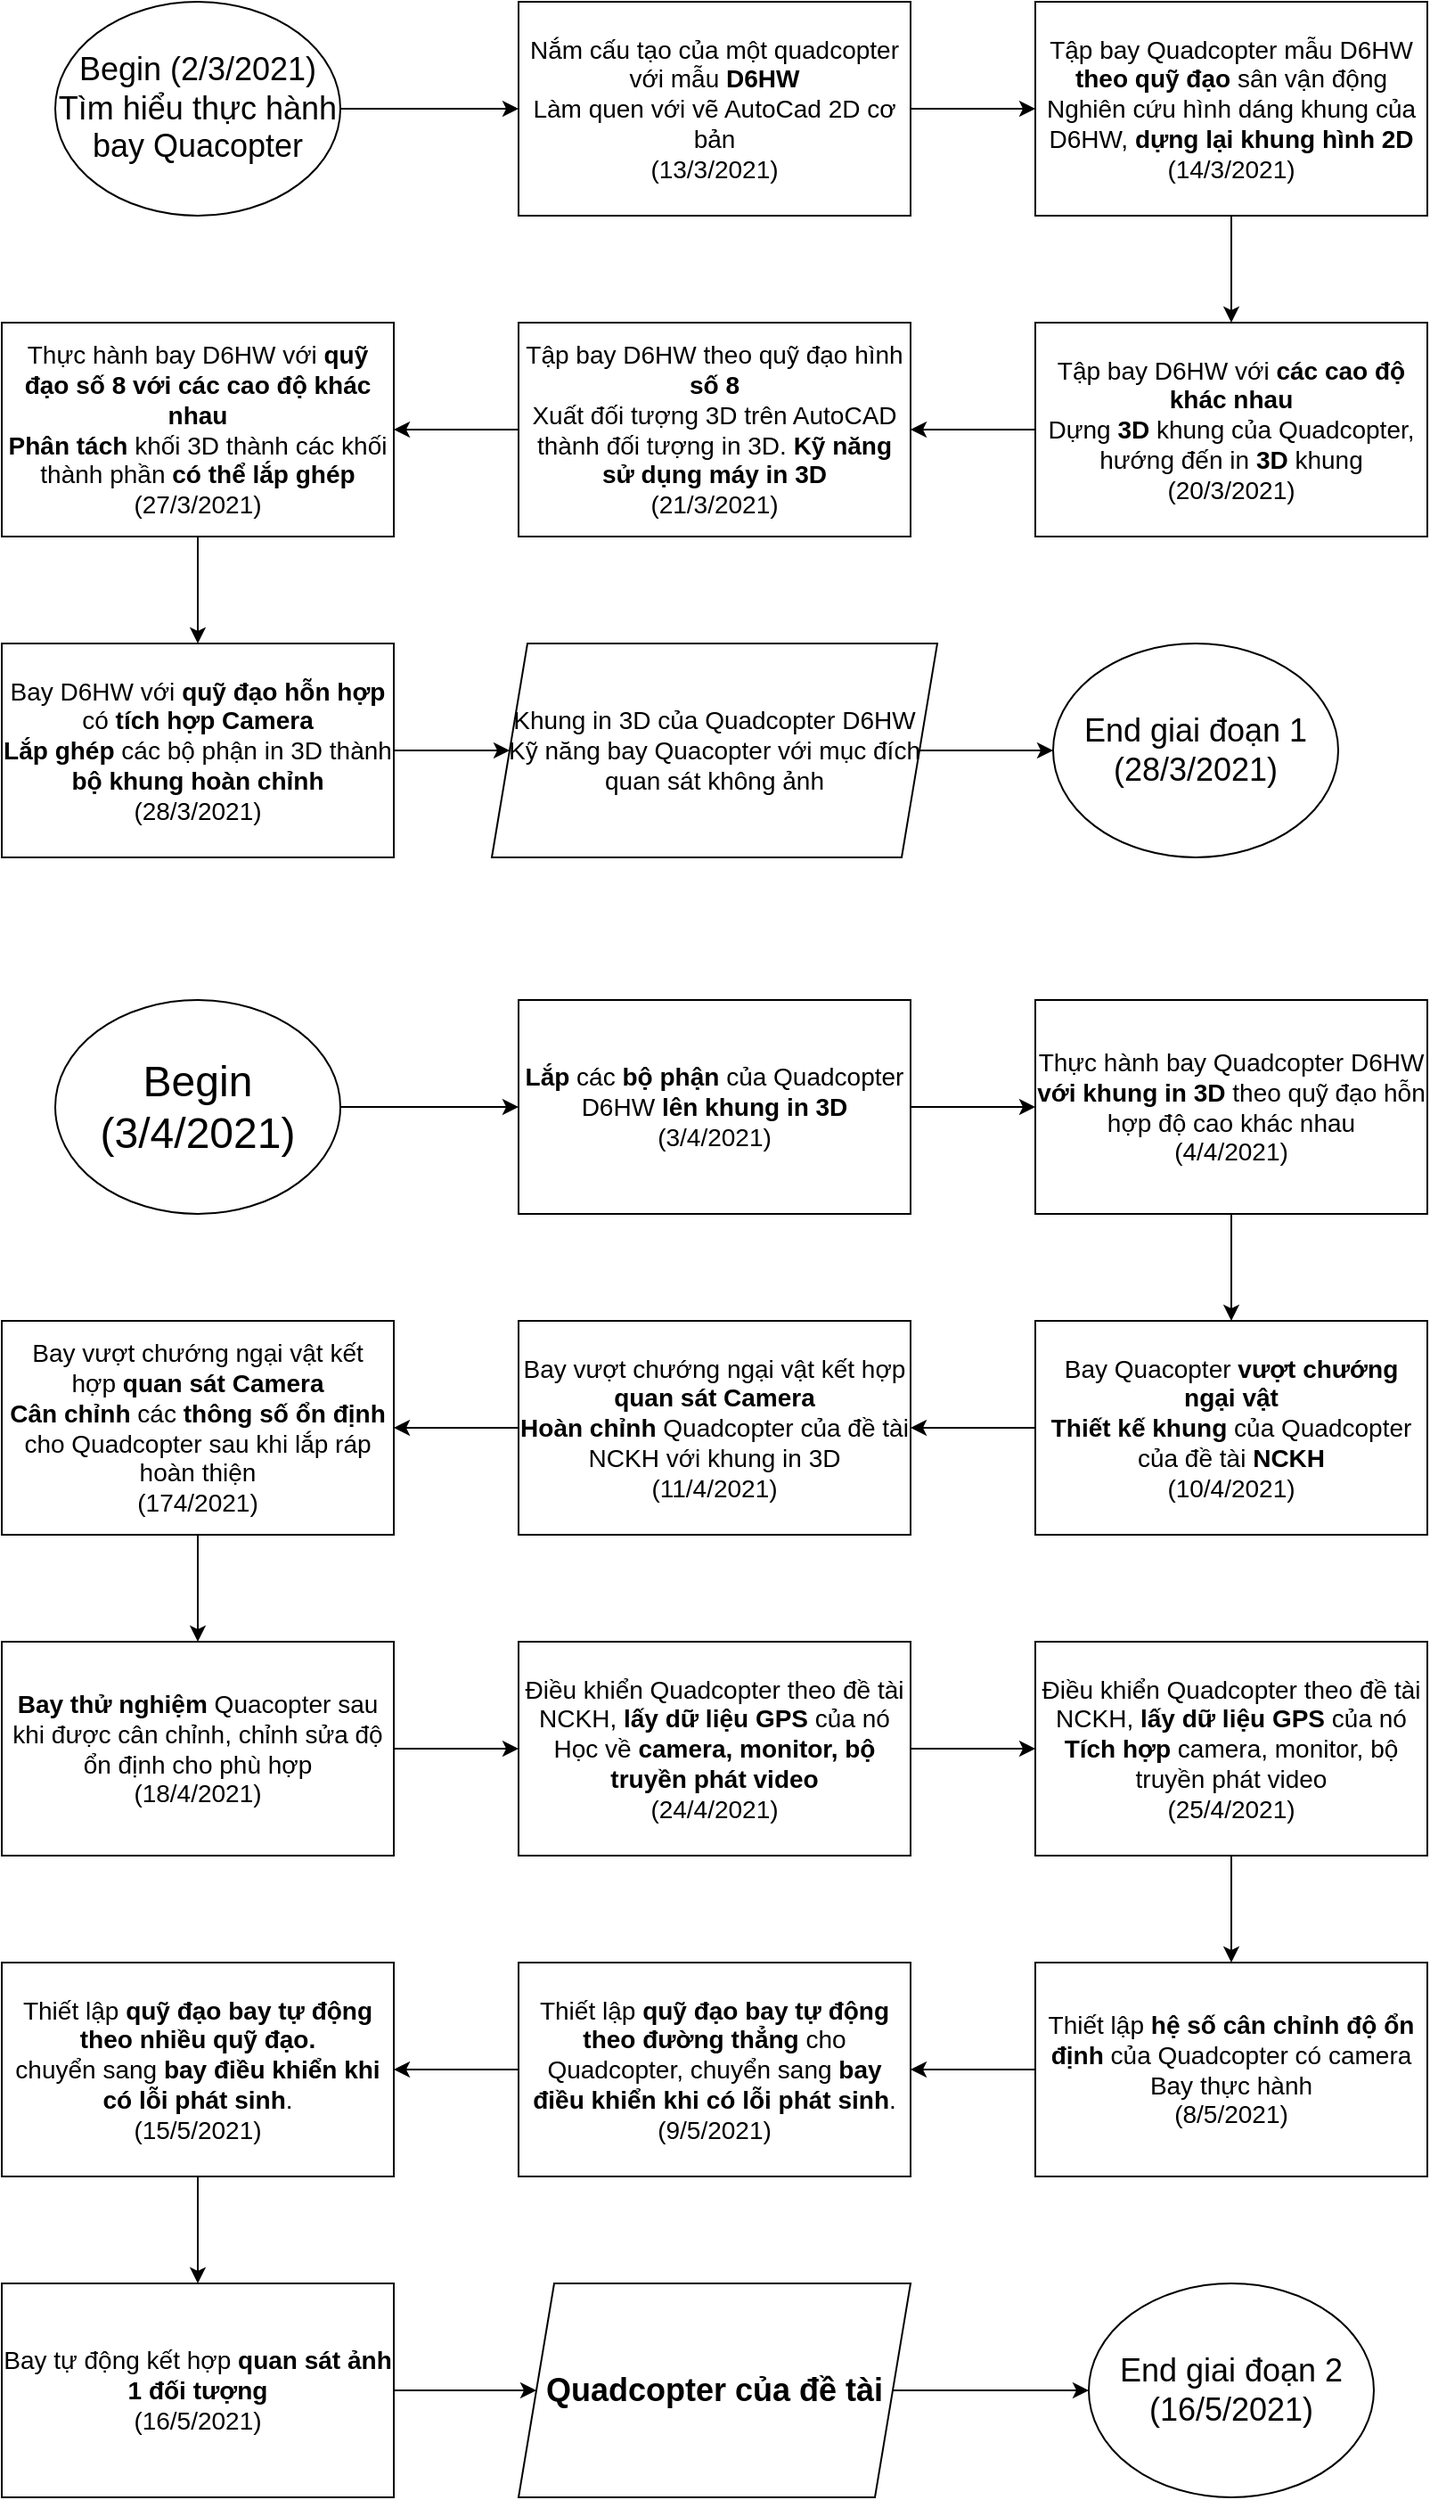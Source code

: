 <mxfile version="14.4.4" type="github">
  <diagram id="C5RBs43oDa-KdzZeNtuy" name="Page-1">
    <mxGraphModel dx="1038" dy="548" grid="1" gridSize="10" guides="1" tooltips="1" connect="1" arrows="1" fold="1" page="1" pageScale="1" pageWidth="827" pageHeight="1169" math="0" shadow="0">
      <root>
        <mxCell id="WIyWlLk6GJQsqaUBKTNV-0" />
        <mxCell id="WIyWlLk6GJQsqaUBKTNV-1" parent="WIyWlLk6GJQsqaUBKTNV-0" />
        <mxCell id="xfTpq5opTUSksuWAv6uG-0" style="edgeStyle=orthogonalEdgeStyle;curved=0;rounded=1;sketch=0;orthogonalLoop=1;jettySize=auto;html=1;exitX=1;exitY=0.5;exitDx=0;exitDy=0;entryX=0;entryY=0.5;entryDx=0;entryDy=0;" parent="WIyWlLk6GJQsqaUBKTNV-1" source="2p2Xl5QN_kJqbLYliEAD-0" target="2p2Xl5QN_kJqbLYliEAD-1" edge="1">
          <mxGeometry relative="1" as="geometry" />
        </mxCell>
        <mxCell id="2p2Xl5QN_kJqbLYliEAD-0" value="&lt;font&gt;&lt;font style=&quot;font-size: 18px&quot;&gt;Begin (2/3/2021)&lt;br&gt;Tìm hiểu thực hành bay Quacopter&lt;/font&gt;&lt;br&gt;&lt;/font&gt;" style="ellipse;whiteSpace=wrap;html=1;" parent="WIyWlLk6GJQsqaUBKTNV-1" vertex="1">
          <mxGeometry x="30" width="160" height="120" as="geometry" />
        </mxCell>
        <mxCell id="xfTpq5opTUSksuWAv6uG-3" style="edgeStyle=orthogonalEdgeStyle;curved=0;rounded=1;sketch=0;orthogonalLoop=1;jettySize=auto;html=1;exitX=1;exitY=0.5;exitDx=0;exitDy=0;entryX=0;entryY=0.5;entryDx=0;entryDy=0;" parent="WIyWlLk6GJQsqaUBKTNV-1" source="2p2Xl5QN_kJqbLYliEAD-1" target="xfTpq5opTUSksuWAv6uG-1" edge="1">
          <mxGeometry relative="1" as="geometry" />
        </mxCell>
        <mxCell id="2p2Xl5QN_kJqbLYliEAD-1" value="&lt;font style=&quot;font-size: 14px&quot;&gt;Nắm cấu tạo của một quadcopter với mẫu &lt;b&gt;D6HW&lt;/b&gt;&lt;br&gt;Làm quen với vẽ AutoCad 2D cơ bản&lt;br&gt;(13/3/2021)&lt;br&gt;&lt;/font&gt;" style="rounded=0;whiteSpace=wrap;html=1;" parent="WIyWlLk6GJQsqaUBKTNV-1" vertex="1">
          <mxGeometry x="290" width="220" height="120" as="geometry" />
        </mxCell>
        <mxCell id="xfTpq5opTUSksuWAv6uG-5" style="edgeStyle=orthogonalEdgeStyle;curved=0;rounded=1;sketch=0;orthogonalLoop=1;jettySize=auto;html=1;exitX=0.5;exitY=1;exitDx=0;exitDy=0;entryX=0.5;entryY=0;entryDx=0;entryDy=0;" parent="WIyWlLk6GJQsqaUBKTNV-1" source="xfTpq5opTUSksuWAv6uG-1" target="xfTpq5opTUSksuWAv6uG-4" edge="1">
          <mxGeometry relative="1" as="geometry" />
        </mxCell>
        <mxCell id="xfTpq5opTUSksuWAv6uG-1" value="&lt;font style=&quot;font-size: 14px&quot;&gt;Tập bay Quadcopter mẫu D6HW &lt;b&gt;theo quỹ đạo&lt;/b&gt; sân vận động&lt;br&gt;Nghiên cứu hình dáng khung của D6HW, &lt;b&gt;dựng lại khung hình 2D&lt;/b&gt;&lt;br&gt;(14/3/2021)&lt;/font&gt;" style="rounded=0;whiteSpace=wrap;html=1;sketch=0;" parent="WIyWlLk6GJQsqaUBKTNV-1" vertex="1">
          <mxGeometry x="580" width="220" height="120" as="geometry" />
        </mxCell>
        <mxCell id="xfTpq5opTUSksuWAv6uG-8" style="edgeStyle=orthogonalEdgeStyle;curved=0;rounded=1;sketch=0;orthogonalLoop=1;jettySize=auto;html=1;exitX=0;exitY=0.5;exitDx=0;exitDy=0;entryX=1;entryY=0.5;entryDx=0;entryDy=0;" parent="WIyWlLk6GJQsqaUBKTNV-1" source="xfTpq5opTUSksuWAv6uG-4" target="xfTpq5opTUSksuWAv6uG-6" edge="1">
          <mxGeometry relative="1" as="geometry" />
        </mxCell>
        <mxCell id="xfTpq5opTUSksuWAv6uG-4" value="&lt;font style=&quot;font-size: 14px&quot;&gt;Tập bay D6HW với &lt;b&gt;các cao độ khác nhau&lt;/b&gt;&lt;br&gt;Dựng &lt;b&gt;3D&lt;/b&gt; khung của Quadcopter, hướng đến in &lt;b&gt;3D&lt;/b&gt; khung&lt;br&gt;(20/3/2021)&lt;/font&gt;" style="rounded=0;whiteSpace=wrap;html=1;sketch=0;" parent="WIyWlLk6GJQsqaUBKTNV-1" vertex="1">
          <mxGeometry x="580" y="180" width="220" height="120" as="geometry" />
        </mxCell>
        <mxCell id="xfTpq5opTUSksuWAv6uG-9" style="edgeStyle=orthogonalEdgeStyle;curved=0;rounded=1;sketch=0;orthogonalLoop=1;jettySize=auto;html=1;exitX=0;exitY=0.5;exitDx=0;exitDy=0;entryX=1;entryY=0.5;entryDx=0;entryDy=0;" parent="WIyWlLk6GJQsqaUBKTNV-1" source="xfTpq5opTUSksuWAv6uG-6" target="xfTpq5opTUSksuWAv6uG-7" edge="1">
          <mxGeometry relative="1" as="geometry" />
        </mxCell>
        <mxCell id="xfTpq5opTUSksuWAv6uG-6" value="&lt;font style=&quot;font-size: 14px&quot;&gt;Tập bay D6HW theo quỹ đạo hình &lt;b&gt;số 8&lt;/b&gt;&lt;br&gt;Xuất đối tượng 3D trên AutoCAD thành đối tượng in 3D. &lt;b&gt;Kỹ năng sử dụng máy in 3D&lt;/b&gt;&lt;br&gt;(21/3/2021)&lt;/font&gt;" style="rounded=0;whiteSpace=wrap;html=1;sketch=0;" parent="WIyWlLk6GJQsqaUBKTNV-1" vertex="1">
          <mxGeometry x="290" y="180" width="220" height="120" as="geometry" />
        </mxCell>
        <mxCell id="xfTpq5opTUSksuWAv6uG-12" style="edgeStyle=orthogonalEdgeStyle;curved=0;rounded=1;sketch=0;orthogonalLoop=1;jettySize=auto;html=1;exitX=0.5;exitY=1;exitDx=0;exitDy=0;entryX=0.5;entryY=0;entryDx=0;entryDy=0;" parent="WIyWlLk6GJQsqaUBKTNV-1" source="xfTpq5opTUSksuWAv6uG-7" target="xfTpq5opTUSksuWAv6uG-11" edge="1">
          <mxGeometry relative="1" as="geometry" />
        </mxCell>
        <mxCell id="xfTpq5opTUSksuWAv6uG-7" value="&lt;span style=&quot;font-size: 14px&quot;&gt;Thực hành bay D6HW với &lt;b&gt;quỹ đạo số 8 với các cao độ khác nhau&lt;/b&gt;&lt;br&gt;&lt;b&gt;Phân tách&lt;/b&gt; khối 3D thành các khối thành phần &lt;b&gt;có thể lắp ghép&lt;/b&gt;&lt;br&gt;(27/3/2021)&lt;br&gt;&lt;/span&gt;" style="rounded=0;whiteSpace=wrap;html=1;sketch=0;" parent="WIyWlLk6GJQsqaUBKTNV-1" vertex="1">
          <mxGeometry y="180" width="220" height="120" as="geometry" />
        </mxCell>
        <mxCell id="xfTpq5opTUSksuWAv6uG-16" style="edgeStyle=orthogonalEdgeStyle;curved=0;rounded=1;sketch=0;orthogonalLoop=1;jettySize=auto;html=1;exitX=1;exitY=0.5;exitDx=0;exitDy=0;entryX=0;entryY=0.5;entryDx=0;entryDy=0;" parent="WIyWlLk6GJQsqaUBKTNV-1" source="xfTpq5opTUSksuWAv6uG-11" target="xfTpq5opTUSksuWAv6uG-15" edge="1">
          <mxGeometry relative="1" as="geometry" />
        </mxCell>
        <mxCell id="xfTpq5opTUSksuWAv6uG-11" value="&lt;span style=&quot;font-size: 14px&quot;&gt;Bay D6HW với &lt;b&gt;quỹ đạo hỗn hợp&lt;/b&gt; có &lt;b&gt;tích hợp Camera&lt;/b&gt;&lt;br&gt;&lt;b&gt;Lắp ghép&lt;/b&gt; các bộ phận in 3D thành &lt;b&gt;bộ khung hoàn chỉnh&lt;br&gt;&lt;/b&gt;(28/3/2021)&lt;br&gt;&lt;/span&gt;" style="rounded=0;whiteSpace=wrap;html=1;sketch=0;" parent="WIyWlLk6GJQsqaUBKTNV-1" vertex="1">
          <mxGeometry y="360" width="220" height="120" as="geometry" />
        </mxCell>
        <mxCell id="xfTpq5opTUSksuWAv6uG-23" style="edgeStyle=orthogonalEdgeStyle;curved=0;rounded=1;sketch=0;orthogonalLoop=1;jettySize=auto;html=1;exitX=1;exitY=0.5;exitDx=0;exitDy=0;entryX=0;entryY=0.5;entryDx=0;entryDy=0;" parent="WIyWlLk6GJQsqaUBKTNV-1" source="xfTpq5opTUSksuWAv6uG-15" target="xfTpq5opTUSksuWAv6uG-18" edge="1">
          <mxGeometry relative="1" as="geometry" />
        </mxCell>
        <mxCell id="xfTpq5opTUSksuWAv6uG-15" value="&lt;font style=&quot;font-size: 14px&quot;&gt;Khung in 3D của Quadcopter D6HW&lt;br&gt;Kỹ năng bay Quacopter với mục đích quan sát không ảnh&lt;/font&gt;" style="shape=parallelogram;perimeter=parallelogramPerimeter;whiteSpace=wrap;html=1;fixedSize=1;rounded=0;sketch=0;" parent="WIyWlLk6GJQsqaUBKTNV-1" vertex="1">
          <mxGeometry x="275" y="360" width="250" height="120" as="geometry" />
        </mxCell>
        <mxCell id="xfTpq5opTUSksuWAv6uG-18" value="&lt;font&gt;&lt;font style=&quot;font-size: 18px&quot;&gt;End giai đoạn 1&lt;br&gt;(28/3/2021)&lt;/font&gt;&lt;br&gt;&lt;/font&gt;" style="ellipse;whiteSpace=wrap;html=1;" parent="WIyWlLk6GJQsqaUBKTNV-1" vertex="1">
          <mxGeometry x="590" y="360" width="160" height="120" as="geometry" />
        </mxCell>
        <mxCell id="xfTpq5opTUSksuWAv6uG-21" style="edgeStyle=orthogonalEdgeStyle;curved=0;rounded=1;sketch=0;orthogonalLoop=1;jettySize=auto;html=1;exitX=1;exitY=0.5;exitDx=0;exitDy=0;" parent="WIyWlLk6GJQsqaUBKTNV-1" source="xfTpq5opTUSksuWAv6uG-19" target="xfTpq5opTUSksuWAv6uG-20" edge="1">
          <mxGeometry relative="1" as="geometry" />
        </mxCell>
        <mxCell id="xfTpq5opTUSksuWAv6uG-19" value="&lt;font style=&quot;font-size: 24px&quot;&gt;Begin (3/4/2021)&lt;/font&gt;" style="ellipse;whiteSpace=wrap;html=1;" parent="WIyWlLk6GJQsqaUBKTNV-1" vertex="1">
          <mxGeometry x="30" y="560" width="160" height="120" as="geometry" />
        </mxCell>
        <mxCell id="dJYG18rGAWsKYuZ-S7OQ-0" style="edgeStyle=orthogonalEdgeStyle;rounded=0;orthogonalLoop=1;jettySize=auto;html=1;exitX=1;exitY=0.5;exitDx=0;exitDy=0;entryX=0;entryY=0.5;entryDx=0;entryDy=0;" edge="1" parent="WIyWlLk6GJQsqaUBKTNV-1" source="xfTpq5opTUSksuWAv6uG-20" target="xfTpq5opTUSksuWAv6uG-22">
          <mxGeometry relative="1" as="geometry" />
        </mxCell>
        <mxCell id="xfTpq5opTUSksuWAv6uG-20" value="&lt;font style=&quot;font-size: 14px&quot;&gt;&lt;b&gt;Lắp&lt;/b&gt; các&lt;b&gt; bộ phận&lt;/b&gt; của Quadcopter D6HW &lt;b&gt;lên khung in 3D&lt;/b&gt;&lt;br&gt;(3/4/2021)&lt;/font&gt;" style="rounded=0;whiteSpace=wrap;html=1;sketch=0;" parent="WIyWlLk6GJQsqaUBKTNV-1" vertex="1">
          <mxGeometry x="290" y="560" width="220" height="120" as="geometry" />
        </mxCell>
        <mxCell id="dJYG18rGAWsKYuZ-S7OQ-6" style="edgeStyle=orthogonalEdgeStyle;rounded=0;orthogonalLoop=1;jettySize=auto;html=1;exitX=0.5;exitY=1;exitDx=0;exitDy=0;entryX=0.5;entryY=0;entryDx=0;entryDy=0;" edge="1" parent="WIyWlLk6GJQsqaUBKTNV-1" source="xfTpq5opTUSksuWAv6uG-22" target="dJYG18rGAWsKYuZ-S7OQ-1">
          <mxGeometry relative="1" as="geometry" />
        </mxCell>
        <mxCell id="xfTpq5opTUSksuWAv6uG-22" value="&lt;font style=&quot;font-size: 14px&quot;&gt;Thực hành bay Quadcopter D6HW &lt;b&gt;với khung in 3D&lt;/b&gt; theo quỹ đạo hỗn hợp độ cao khác nhau&lt;br&gt;(4/4/2021)&lt;/font&gt;" style="rounded=0;whiteSpace=wrap;html=1;sketch=0;" parent="WIyWlLk6GJQsqaUBKTNV-1" vertex="1">
          <mxGeometry x="580" y="560" width="220" height="120" as="geometry" />
        </mxCell>
        <mxCell id="dJYG18rGAWsKYuZ-S7OQ-4" style="edgeStyle=orthogonalEdgeStyle;rounded=0;orthogonalLoop=1;jettySize=auto;html=1;exitX=0;exitY=0.5;exitDx=0;exitDy=0;entryX=1;entryY=0.5;entryDx=0;entryDy=0;" edge="1" parent="WIyWlLk6GJQsqaUBKTNV-1" source="dJYG18rGAWsKYuZ-S7OQ-1" target="dJYG18rGAWsKYuZ-S7OQ-2">
          <mxGeometry relative="1" as="geometry" />
        </mxCell>
        <mxCell id="dJYG18rGAWsKYuZ-S7OQ-1" value="&lt;span style=&quot;font-size: 14px&quot;&gt;Bay Quacopter &lt;b&gt;vượt chướng ngại vật&lt;/b&gt;&lt;br&gt;&lt;b&gt;Thiết kế khung&lt;/b&gt; của Quadcopter của đề tài &lt;b&gt;NCKH&lt;br&gt;&lt;/b&gt;(10/4/2021)&lt;br&gt;&lt;/span&gt;" style="rounded=0;whiteSpace=wrap;html=1;sketch=0;" vertex="1" parent="WIyWlLk6GJQsqaUBKTNV-1">
          <mxGeometry x="580" y="740" width="220" height="120" as="geometry" />
        </mxCell>
        <mxCell id="dJYG18rGAWsKYuZ-S7OQ-5" style="edgeStyle=orthogonalEdgeStyle;rounded=0;orthogonalLoop=1;jettySize=auto;html=1;exitX=0;exitY=0.5;exitDx=0;exitDy=0;entryX=1;entryY=0.5;entryDx=0;entryDy=0;" edge="1" parent="WIyWlLk6GJQsqaUBKTNV-1" source="dJYG18rGAWsKYuZ-S7OQ-2" target="dJYG18rGAWsKYuZ-S7OQ-3">
          <mxGeometry relative="1" as="geometry" />
        </mxCell>
        <mxCell id="dJYG18rGAWsKYuZ-S7OQ-2" value="&lt;font style=&quot;font-size: 14px&quot;&gt;Bay vượt chướng ngại vật kết hợp &lt;b&gt;quan sát Camera&lt;/b&gt;&lt;br&gt;&lt;b&gt;Hoàn chỉnh&lt;/b&gt; Quadcopter của đề tài NCKH với khung in 3D&lt;br&gt;(11/4/2021)&lt;/font&gt;" style="rounded=0;whiteSpace=wrap;html=1;sketch=0;" vertex="1" parent="WIyWlLk6GJQsqaUBKTNV-1">
          <mxGeometry x="290" y="740" width="220" height="120" as="geometry" />
        </mxCell>
        <mxCell id="dJYG18rGAWsKYuZ-S7OQ-8" style="edgeStyle=orthogonalEdgeStyle;rounded=0;orthogonalLoop=1;jettySize=auto;html=1;exitX=0.5;exitY=1;exitDx=0;exitDy=0;entryX=0.5;entryY=0;entryDx=0;entryDy=0;" edge="1" parent="WIyWlLk6GJQsqaUBKTNV-1" source="dJYG18rGAWsKYuZ-S7OQ-3" target="dJYG18rGAWsKYuZ-S7OQ-7">
          <mxGeometry relative="1" as="geometry" />
        </mxCell>
        <mxCell id="dJYG18rGAWsKYuZ-S7OQ-3" value="&lt;font style=&quot;font-size: 14px&quot;&gt;Bay vượt chướng ngại vật kết hợp&amp;nbsp;&lt;b&gt;quan sát Camera&lt;br&gt;&lt;/b&gt;&lt;b&gt;Cân chỉnh&lt;/b&gt; các &lt;b&gt;thông số ổn định&lt;/b&gt; cho Quadcopter sau khi lắp ráp hoàn thiện&lt;br&gt;(174/2021)&lt;/font&gt;" style="rounded=0;whiteSpace=wrap;html=1;sketch=0;" vertex="1" parent="WIyWlLk6GJQsqaUBKTNV-1">
          <mxGeometry y="740" width="220" height="120" as="geometry" />
        </mxCell>
        <mxCell id="dJYG18rGAWsKYuZ-S7OQ-10" style="edgeStyle=orthogonalEdgeStyle;rounded=0;orthogonalLoop=1;jettySize=auto;html=1;exitX=1;exitY=0.5;exitDx=0;exitDy=0;entryX=0;entryY=0.5;entryDx=0;entryDy=0;" edge="1" parent="WIyWlLk6GJQsqaUBKTNV-1" source="dJYG18rGAWsKYuZ-S7OQ-7" target="dJYG18rGAWsKYuZ-S7OQ-9">
          <mxGeometry relative="1" as="geometry" />
        </mxCell>
        <mxCell id="dJYG18rGAWsKYuZ-S7OQ-7" value="&lt;font style=&quot;font-size: 14px&quot;&gt;&lt;b&gt;Bay thử nghiệm&lt;/b&gt; Quacopter sau khi được cân chỉnh, chỉnh sửa độ ổn định cho phù hợp&lt;br&gt;(18/4/2021)&lt;/font&gt;" style="rounded=0;whiteSpace=wrap;html=1;sketch=0;" vertex="1" parent="WIyWlLk6GJQsqaUBKTNV-1">
          <mxGeometry y="920" width="220" height="120" as="geometry" />
        </mxCell>
        <mxCell id="dJYG18rGAWsKYuZ-S7OQ-12" style="edgeStyle=orthogonalEdgeStyle;rounded=0;orthogonalLoop=1;jettySize=auto;html=1;exitX=1;exitY=0.5;exitDx=0;exitDy=0;entryX=0;entryY=0.5;entryDx=0;entryDy=0;" edge="1" parent="WIyWlLk6GJQsqaUBKTNV-1" source="dJYG18rGAWsKYuZ-S7OQ-9" target="dJYG18rGAWsKYuZ-S7OQ-11">
          <mxGeometry relative="1" as="geometry" />
        </mxCell>
        <mxCell id="dJYG18rGAWsKYuZ-S7OQ-9" value="&lt;span style=&quot;font-size: 14px&quot;&gt;Điều khiển Quadcopter theo đề tài NCKH, &lt;b&gt;lấy dữ liệu GPS&lt;/b&gt; của nó&lt;br&gt;Học về &lt;b&gt;camera, monitor, bộ truyền phát video&lt;/b&gt;&lt;br&gt;(24/4/2021)&lt;br&gt;&lt;/span&gt;" style="rounded=0;whiteSpace=wrap;html=1;sketch=0;" vertex="1" parent="WIyWlLk6GJQsqaUBKTNV-1">
          <mxGeometry x="290" y="920" width="220" height="120" as="geometry" />
        </mxCell>
        <mxCell id="dJYG18rGAWsKYuZ-S7OQ-18" style="edgeStyle=orthogonalEdgeStyle;rounded=0;orthogonalLoop=1;jettySize=auto;html=1;exitX=0.5;exitY=1;exitDx=0;exitDy=0;entryX=0.5;entryY=0;entryDx=0;entryDy=0;" edge="1" parent="WIyWlLk6GJQsqaUBKTNV-1" source="dJYG18rGAWsKYuZ-S7OQ-11" target="dJYG18rGAWsKYuZ-S7OQ-13">
          <mxGeometry relative="1" as="geometry" />
        </mxCell>
        <mxCell id="dJYG18rGAWsKYuZ-S7OQ-11" value="&lt;font style=&quot;font-size: 14px&quot;&gt;Điều khiển Quadcopter theo đề tài NCKH,&amp;nbsp;&lt;b&gt;lấy dữ liệu GPS&lt;/b&gt;&amp;nbsp;của nó&lt;br&gt;&lt;b&gt;Tích hợp&lt;/b&gt; camera, monitor, bộ truyền phát video&lt;br&gt;(25/4/2021)&lt;/font&gt;" style="rounded=0;whiteSpace=wrap;html=1;sketch=0;" vertex="1" parent="WIyWlLk6GJQsqaUBKTNV-1">
          <mxGeometry x="580" y="920" width="220" height="120" as="geometry" />
        </mxCell>
        <mxCell id="dJYG18rGAWsKYuZ-S7OQ-17" style="edgeStyle=orthogonalEdgeStyle;rounded=0;orthogonalLoop=1;jettySize=auto;html=1;exitX=0;exitY=0.5;exitDx=0;exitDy=0;entryX=1;entryY=0.5;entryDx=0;entryDy=0;" edge="1" parent="WIyWlLk6GJQsqaUBKTNV-1" source="dJYG18rGAWsKYuZ-S7OQ-13" target="dJYG18rGAWsKYuZ-S7OQ-14">
          <mxGeometry relative="1" as="geometry" />
        </mxCell>
        <mxCell id="dJYG18rGAWsKYuZ-S7OQ-13" value="&lt;font style=&quot;font-size: 14px&quot;&gt;Thiết lập &lt;b&gt;hệ số cân chỉnh độ ổn định&lt;/b&gt; của Quadcopter có camera&lt;br&gt;Bay thực hành&lt;br&gt;(8/5/2021)&lt;/font&gt;" style="rounded=0;whiteSpace=wrap;html=1;sketch=0;" vertex="1" parent="WIyWlLk6GJQsqaUBKTNV-1">
          <mxGeometry x="580" y="1100" width="220" height="120" as="geometry" />
        </mxCell>
        <mxCell id="dJYG18rGAWsKYuZ-S7OQ-16" style="edgeStyle=orthogonalEdgeStyle;rounded=0;orthogonalLoop=1;jettySize=auto;html=1;exitX=0;exitY=0.5;exitDx=0;exitDy=0;entryX=1;entryY=0.5;entryDx=0;entryDy=0;" edge="1" parent="WIyWlLk6GJQsqaUBKTNV-1" source="dJYG18rGAWsKYuZ-S7OQ-14" target="dJYG18rGAWsKYuZ-S7OQ-15">
          <mxGeometry relative="1" as="geometry" />
        </mxCell>
        <mxCell id="dJYG18rGAWsKYuZ-S7OQ-14" value="&lt;font style=&quot;font-size: 14px&quot;&gt;Thiết lập &lt;b&gt;quỹ đạo bay tự động theo đường thẳng&lt;/b&gt;&amp;nbsp;cho Quadcopter, chuyển sang &lt;b&gt;bay điều khiển khi có lỗi phát sinh&lt;/b&gt;.&lt;br&gt;(9/5/2021)&lt;/font&gt;" style="rounded=0;whiteSpace=wrap;html=1;sketch=0;" vertex="1" parent="WIyWlLk6GJQsqaUBKTNV-1">
          <mxGeometry x="290" y="1100" width="220" height="120" as="geometry" />
        </mxCell>
        <mxCell id="dJYG18rGAWsKYuZ-S7OQ-22" style="edgeStyle=orthogonalEdgeStyle;rounded=0;orthogonalLoop=1;jettySize=auto;html=1;exitX=0.5;exitY=1;exitDx=0;exitDy=0;entryX=0.5;entryY=0;entryDx=0;entryDy=0;" edge="1" parent="WIyWlLk6GJQsqaUBKTNV-1" source="dJYG18rGAWsKYuZ-S7OQ-15" target="dJYG18rGAWsKYuZ-S7OQ-19">
          <mxGeometry relative="1" as="geometry" />
        </mxCell>
        <mxCell id="dJYG18rGAWsKYuZ-S7OQ-15" value="&lt;span style=&quot;font-size: 14px&quot;&gt;Thiết lập&amp;nbsp;&lt;/span&gt;&lt;span style=&quot;font-size: 14px&quot;&gt;&lt;b&gt;quỹ đạo bay tự động theo nhiều quỹ đạo.&lt;br&gt;&lt;/b&gt;&lt;/span&gt;&lt;span style=&quot;font-size: 14px&quot;&gt;chuyển sang&amp;nbsp;&lt;/span&gt;&lt;b style=&quot;font-size: 14px&quot;&gt;bay điều khiển khi có lỗi phát sinh&lt;/b&gt;&lt;span style=&quot;font-size: 14px&quot;&gt;.&lt;br&gt;&lt;/span&gt;&lt;span style=&quot;font-size: 14px&quot;&gt;(15/5/2021)&lt;br&gt;&lt;/span&gt;" style="rounded=0;whiteSpace=wrap;html=1;sketch=0;" vertex="1" parent="WIyWlLk6GJQsqaUBKTNV-1">
          <mxGeometry y="1100" width="220" height="120" as="geometry" />
        </mxCell>
        <mxCell id="dJYG18rGAWsKYuZ-S7OQ-23" style="edgeStyle=orthogonalEdgeStyle;rounded=0;orthogonalLoop=1;jettySize=auto;html=1;exitX=1;exitY=0.5;exitDx=0;exitDy=0;entryX=0;entryY=0.5;entryDx=0;entryDy=0;" edge="1" parent="WIyWlLk6GJQsqaUBKTNV-1" source="dJYG18rGAWsKYuZ-S7OQ-19" target="dJYG18rGAWsKYuZ-S7OQ-20">
          <mxGeometry relative="1" as="geometry" />
        </mxCell>
        <mxCell id="dJYG18rGAWsKYuZ-S7OQ-19" value="&lt;span style=&quot;font-size: 14px&quot;&gt;Bay tự động kết hợp &lt;b&gt;quan sát ảnh 1 đối tượng&lt;/b&gt;&lt;br&gt;(16/5/2021)&lt;br&gt;&lt;/span&gt;" style="rounded=0;whiteSpace=wrap;html=1;sketch=0;" vertex="1" parent="WIyWlLk6GJQsqaUBKTNV-1">
          <mxGeometry y="1280" width="220" height="120" as="geometry" />
        </mxCell>
        <mxCell id="dJYG18rGAWsKYuZ-S7OQ-24" style="edgeStyle=orthogonalEdgeStyle;rounded=0;orthogonalLoop=1;jettySize=auto;html=1;exitX=1;exitY=0.5;exitDx=0;exitDy=0;entryX=0;entryY=0.5;entryDx=0;entryDy=0;" edge="1" parent="WIyWlLk6GJQsqaUBKTNV-1" source="dJYG18rGAWsKYuZ-S7OQ-20" target="dJYG18rGAWsKYuZ-S7OQ-21">
          <mxGeometry relative="1" as="geometry" />
        </mxCell>
        <mxCell id="dJYG18rGAWsKYuZ-S7OQ-20" value="&lt;font style=&quot;font-size: 18px&quot;&gt;&lt;b&gt;Quadcopter của đề tài&lt;/b&gt;&lt;/font&gt;" style="shape=parallelogram;perimeter=parallelogramPerimeter;whiteSpace=wrap;html=1;fixedSize=1;" vertex="1" parent="WIyWlLk6GJQsqaUBKTNV-1">
          <mxGeometry x="290" y="1280" width="220" height="120" as="geometry" />
        </mxCell>
        <mxCell id="dJYG18rGAWsKYuZ-S7OQ-21" value="&lt;font style=&quot;font-size: 18px&quot;&gt;End giai đoạn 2 (16/5/2021)&lt;/font&gt;" style="ellipse;whiteSpace=wrap;html=1;" vertex="1" parent="WIyWlLk6GJQsqaUBKTNV-1">
          <mxGeometry x="610" y="1280" width="160" height="120" as="geometry" />
        </mxCell>
      </root>
    </mxGraphModel>
  </diagram>
</mxfile>
